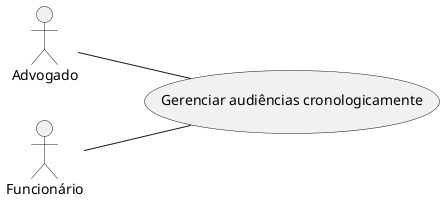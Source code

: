 @startuml
left to right direction

actor "Advogado" as Advogado
actor "Funcionário" as Funcionario

usecase "Gerenciar audiências cronologicamente" as UC8

Advogado -- UC8
Funcionario -- UC8

@enduml
